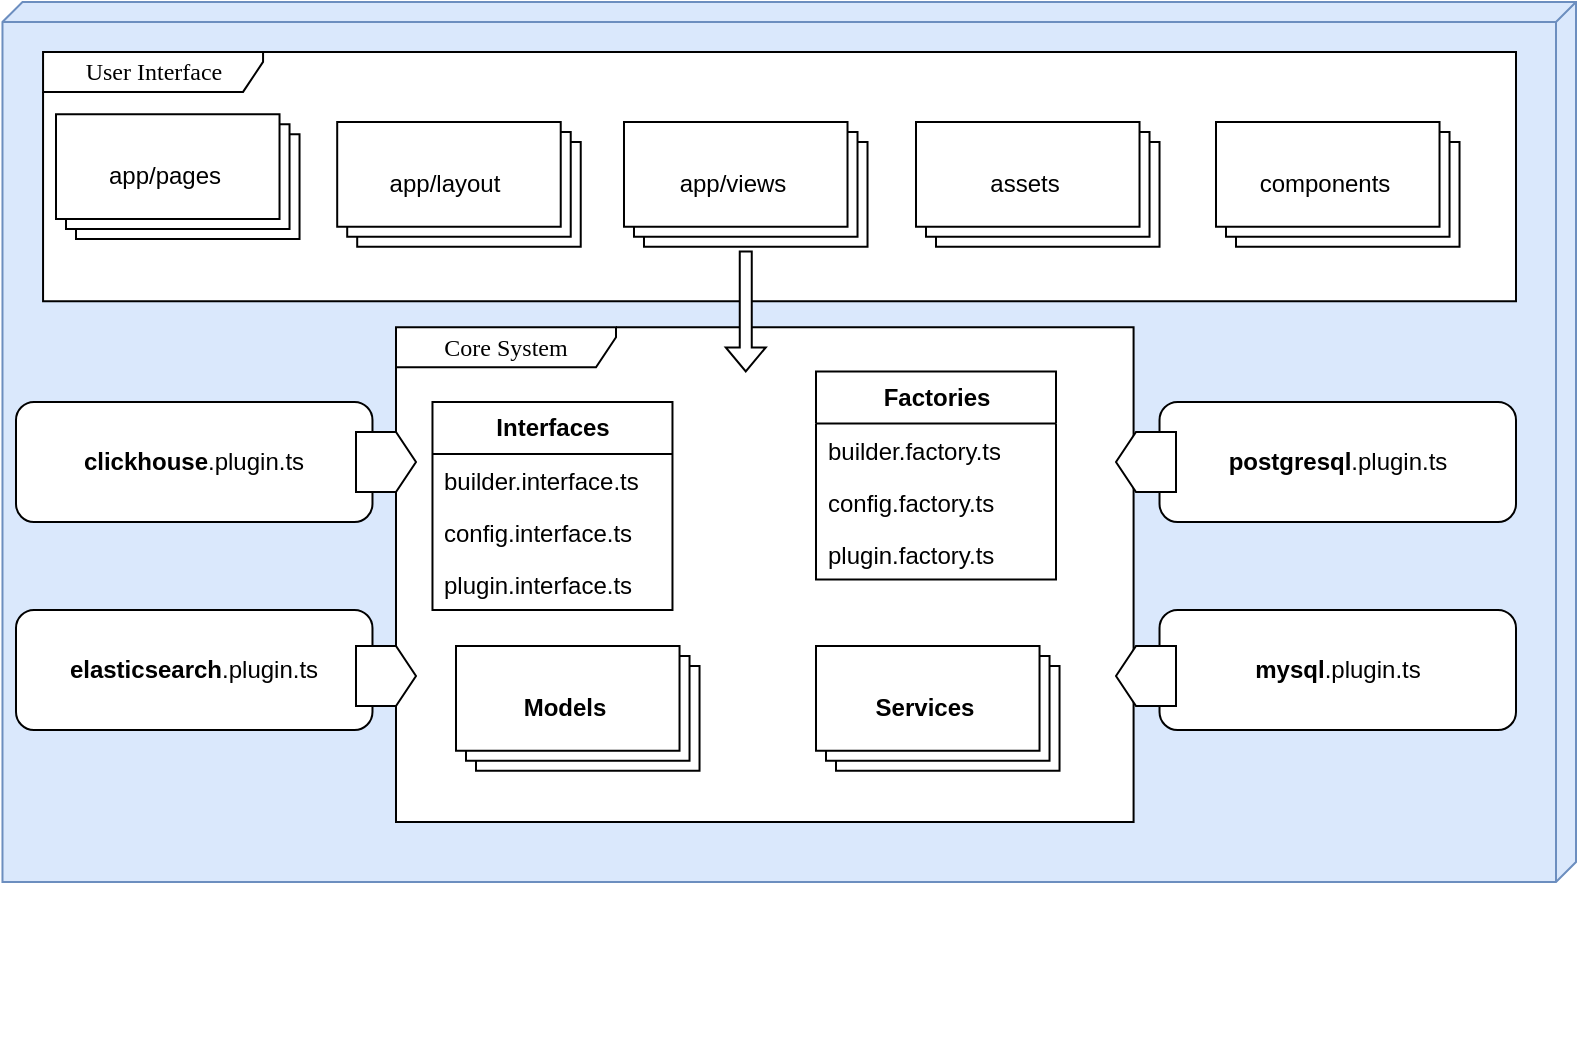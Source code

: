<mxfile version="22.1.3" type="github">
  <diagram name="Page-1" id="GUqeZ025jQXsBUHQurff">
    <mxGraphModel dx="1526" dy="778" grid="1" gridSize="10" guides="1" tooltips="1" connect="1" arrows="1" fold="1" page="1" pageScale="1" pageWidth="827" pageHeight="1169" math="0" shadow="0">
      <root>
        <mxCell id="0" />
        <mxCell id="1" parent="0" />
        <mxCell id="RaXLT5LdI0Pr3e2BuP7S-15" value="" style="group" parent="1" vertex="1" connectable="0">
          <mxGeometry x="90" y="180" width="780" height="530" as="geometry" />
        </mxCell>
        <mxCell id="RaXLT5LdI0Pr3e2BuP7S-2" value="" style="verticalAlign=top;align=left;spacingTop=8;spacingLeft=2;spacingRight=12;shape=cube;size=10;direction=south;fontStyle=4;html=1;whiteSpace=wrap;fillColor=#dae8fc;strokeColor=#6c8ebf;shadow=0;" parent="RaXLT5LdI0Pr3e2BuP7S-15" vertex="1">
          <mxGeometry x="-6.76" width="786.76" height="440" as="geometry" />
        </mxCell>
        <mxCell id="RaXLT5LdI0Pr3e2BuP7S-6" value="User Interface" style="shape=umlFrame;whiteSpace=wrap;html=1;rounded=1;shadow=0;comic=0;labelBackgroundColor=none;strokeWidth=1;fontFamily=Verdana;fontSize=12;align=center;width=110;height=20;fillColor=default;gradientColor=none;swimlaneFillColor=default;" parent="RaXLT5LdI0Pr3e2BuP7S-15" vertex="1">
          <mxGeometry x="13.53" y="24.94" width="736.47" height="124.71" as="geometry" />
        </mxCell>
        <mxCell id="RaXLT5LdI0Pr3e2BuP7S-14" value="" style="group" parent="RaXLT5LdI0Pr3e2BuP7S-15" vertex="1" connectable="0">
          <mxGeometry x="19.998" y="56.123" width="121.765" height="62.353" as="geometry" />
        </mxCell>
        <mxCell id="RaXLT5LdI0Pr3e2BuP7S-12" value="" style="verticalLabelPosition=bottom;verticalAlign=top;html=1;shape=mxgraph.basic.layered_rect;dx=10;outlineConnect=0;whiteSpace=wrap;" parent="RaXLT5LdI0Pr3e2BuP7S-14" vertex="1">
          <mxGeometry width="121.765" height="62.353" as="geometry" />
        </mxCell>
        <mxCell id="RaXLT5LdI0Pr3e2BuP7S-13" value="app/pages" style="text;html=1;strokeColor=none;fillColor=none;align=center;verticalAlign=middle;whiteSpace=wrap;rounded=0;" parent="RaXLT5LdI0Pr3e2BuP7S-14" vertex="1">
          <mxGeometry x="13.529" y="12.471" width="81.176" height="37.412" as="geometry" />
        </mxCell>
        <mxCell id="RaXLT5LdI0Pr3e2BuP7S-17" value="" style="group" parent="RaXLT5LdI0Pr3e2BuP7S-15" vertex="1" connectable="0">
          <mxGeometry x="160.602" y="60.003" width="121.765" height="62.353" as="geometry" />
        </mxCell>
        <mxCell id="RaXLT5LdI0Pr3e2BuP7S-18" value="" style="verticalLabelPosition=bottom;verticalAlign=top;html=1;shape=mxgraph.basic.layered_rect;dx=10;outlineConnect=0;whiteSpace=wrap;" parent="RaXLT5LdI0Pr3e2BuP7S-17" vertex="1">
          <mxGeometry width="121.765" height="62.353" as="geometry" />
        </mxCell>
        <mxCell id="RaXLT5LdI0Pr3e2BuP7S-19" value="app/layout" style="text;html=1;strokeColor=none;fillColor=none;align=center;verticalAlign=middle;whiteSpace=wrap;rounded=0;" parent="RaXLT5LdI0Pr3e2BuP7S-17" vertex="1">
          <mxGeometry x="13.529" y="12.471" width="81.176" height="37.412" as="geometry" />
        </mxCell>
        <mxCell id="RaXLT5LdI0Pr3e2BuP7S-20" value="" style="group" parent="RaXLT5LdI0Pr3e2BuP7S-15" vertex="1" connectable="0">
          <mxGeometry x="303.995" y="60.003" width="121.765" height="62.353" as="geometry" />
        </mxCell>
        <mxCell id="RaXLT5LdI0Pr3e2BuP7S-21" value="" style="verticalLabelPosition=bottom;verticalAlign=top;html=1;shape=mxgraph.basic.layered_rect;dx=10;outlineConnect=0;whiteSpace=wrap;" parent="RaXLT5LdI0Pr3e2BuP7S-20" vertex="1">
          <mxGeometry width="121.765" height="62.353" as="geometry" />
        </mxCell>
        <mxCell id="RaXLT5LdI0Pr3e2BuP7S-22" value="app/views" style="text;html=1;strokeColor=none;fillColor=none;align=center;verticalAlign=middle;whiteSpace=wrap;rounded=0;" parent="RaXLT5LdI0Pr3e2BuP7S-20" vertex="1">
          <mxGeometry x="13.529" y="12.471" width="81.176" height="37.412" as="geometry" />
        </mxCell>
        <mxCell id="RaXLT5LdI0Pr3e2BuP7S-23" value="" style="group" parent="RaXLT5LdI0Pr3e2BuP7S-15" vertex="1" connectable="0">
          <mxGeometry x="449.998" y="60.003" width="121.765" height="62.353" as="geometry" />
        </mxCell>
        <mxCell id="RaXLT5LdI0Pr3e2BuP7S-24" value="" style="verticalLabelPosition=bottom;verticalAlign=top;html=1;shape=mxgraph.basic.layered_rect;dx=10;outlineConnect=0;whiteSpace=wrap;" parent="RaXLT5LdI0Pr3e2BuP7S-23" vertex="1">
          <mxGeometry width="121.765" height="62.353" as="geometry" />
        </mxCell>
        <mxCell id="RaXLT5LdI0Pr3e2BuP7S-25" value="assets" style="text;html=1;strokeColor=none;fillColor=none;align=center;verticalAlign=middle;whiteSpace=wrap;rounded=0;" parent="RaXLT5LdI0Pr3e2BuP7S-23" vertex="1">
          <mxGeometry x="13.529" y="12.471" width="81.176" height="37.412" as="geometry" />
        </mxCell>
        <mxCell id="RaXLT5LdI0Pr3e2BuP7S-26" value="Core System" style="shape=umlFrame;whiteSpace=wrap;html=1;rounded=1;shadow=0;comic=0;labelBackgroundColor=none;strokeWidth=1;fontFamily=Verdana;fontSize=12;align=center;width=110;height=20;fillColor=default;gradientColor=none;swimlaneFillColor=default;" parent="RaXLT5LdI0Pr3e2BuP7S-15" vertex="1">
          <mxGeometry x="190" y="162.59" width="368.79" height="247.41" as="geometry" />
        </mxCell>
        <mxCell id="RaXLT5LdI0Pr3e2BuP7S-32" value="" style="shape=singleArrow;direction=south;whiteSpace=wrap;html=1;" parent="RaXLT5LdI0Pr3e2BuP7S-15" vertex="1">
          <mxGeometry x="354.88" y="124.71" width="20" height="60" as="geometry" />
        </mxCell>
        <mxCell id="RaXLT5LdI0Pr3e2BuP7S-34" value="" style="group" parent="RaXLT5LdI0Pr3e2BuP7S-15" vertex="1" connectable="0">
          <mxGeometry x="599.998" y="60.003" width="121.765" height="62.353" as="geometry" />
        </mxCell>
        <mxCell id="RaXLT5LdI0Pr3e2BuP7S-35" value="" style="verticalLabelPosition=bottom;verticalAlign=top;html=1;shape=mxgraph.basic.layered_rect;dx=10;outlineConnect=0;whiteSpace=wrap;" parent="RaXLT5LdI0Pr3e2BuP7S-34" vertex="1">
          <mxGeometry width="121.765" height="62.353" as="geometry" />
        </mxCell>
        <mxCell id="RaXLT5LdI0Pr3e2BuP7S-36" value="components" style="text;html=1;strokeColor=none;fillColor=none;align=center;verticalAlign=middle;whiteSpace=wrap;rounded=0;" parent="RaXLT5LdI0Pr3e2BuP7S-34" vertex="1">
          <mxGeometry x="13.529" y="12.471" width="81.176" height="37.412" as="geometry" />
        </mxCell>
        <mxCell id="RaXLT5LdI0Pr3e2BuP7S-49" value="&lt;b&gt;Interfaces&lt;/b&gt;" style="swimlane;fontStyle=0;childLayout=stackLayout;horizontal=1;startSize=26;fillColor=none;horizontalStack=0;resizeParent=1;resizeParentMax=0;resizeLast=0;collapsible=1;marginBottom=0;html=1;" parent="RaXLT5LdI0Pr3e2BuP7S-15" vertex="1">
          <mxGeometry x="208.24" y="200" width="120" height="104" as="geometry" />
        </mxCell>
        <mxCell id="RaXLT5LdI0Pr3e2BuP7S-50" value="builder.interface.ts" style="text;strokeColor=none;fillColor=none;align=left;verticalAlign=top;spacingLeft=4;spacingRight=4;overflow=hidden;rotatable=0;points=[[0,0.5],[1,0.5]];portConstraint=eastwest;whiteSpace=wrap;html=1;" parent="RaXLT5LdI0Pr3e2BuP7S-49" vertex="1">
          <mxGeometry y="26" width="120" height="26" as="geometry" />
        </mxCell>
        <mxCell id="RaXLT5LdI0Pr3e2BuP7S-51" value="config.interface.ts" style="text;strokeColor=none;fillColor=none;align=left;verticalAlign=top;spacingLeft=4;spacingRight=4;overflow=hidden;rotatable=0;points=[[0,0.5],[1,0.5]];portConstraint=eastwest;whiteSpace=wrap;html=1;" parent="RaXLT5LdI0Pr3e2BuP7S-49" vertex="1">
          <mxGeometry y="52" width="120" height="26" as="geometry" />
        </mxCell>
        <mxCell id="RaXLT5LdI0Pr3e2BuP7S-52" value="plugin.interface.ts" style="text;strokeColor=none;fillColor=none;align=left;verticalAlign=top;spacingLeft=4;spacingRight=4;overflow=hidden;rotatable=0;points=[[0,0.5],[1,0.5]];portConstraint=eastwest;whiteSpace=wrap;html=1;" parent="RaXLT5LdI0Pr3e2BuP7S-49" vertex="1">
          <mxGeometry y="78" width="120" height="26" as="geometry" />
        </mxCell>
        <mxCell id="RaXLT5LdI0Pr3e2BuP7S-53" value="&lt;b&gt;Factories&lt;/b&gt;" style="swimlane;fontStyle=0;childLayout=stackLayout;horizontal=1;startSize=26;fillColor=none;horizontalStack=0;resizeParent=1;resizeParentMax=0;resizeLast=0;collapsible=1;marginBottom=0;html=1;" parent="RaXLT5LdI0Pr3e2BuP7S-15" vertex="1">
          <mxGeometry x="400" y="184.71" width="120" height="104" as="geometry" />
        </mxCell>
        <mxCell id="RaXLT5LdI0Pr3e2BuP7S-54" value="builder.factory.ts" style="text;strokeColor=none;fillColor=none;align=left;verticalAlign=top;spacingLeft=4;spacingRight=4;overflow=hidden;rotatable=0;points=[[0,0.5],[1,0.5]];portConstraint=eastwest;whiteSpace=wrap;html=1;" parent="RaXLT5LdI0Pr3e2BuP7S-53" vertex="1">
          <mxGeometry y="26" width="120" height="26" as="geometry" />
        </mxCell>
        <mxCell id="RaXLT5LdI0Pr3e2BuP7S-55" value="config.factory.ts" style="text;strokeColor=none;fillColor=none;align=left;verticalAlign=top;spacingLeft=4;spacingRight=4;overflow=hidden;rotatable=0;points=[[0,0.5],[1,0.5]];portConstraint=eastwest;whiteSpace=wrap;html=1;" parent="RaXLT5LdI0Pr3e2BuP7S-53" vertex="1">
          <mxGeometry y="52" width="120" height="26" as="geometry" />
        </mxCell>
        <mxCell id="RaXLT5LdI0Pr3e2BuP7S-56" value="plugin.factory.ts" style="text;strokeColor=none;fillColor=none;align=left;verticalAlign=top;spacingLeft=4;spacingRight=4;overflow=hidden;rotatable=0;points=[[0,0.5],[1,0.5]];portConstraint=eastwest;whiteSpace=wrap;html=1;" parent="RaXLT5LdI0Pr3e2BuP7S-53" vertex="1">
          <mxGeometry y="78" width="120" height="26" as="geometry" />
        </mxCell>
        <mxCell id="RaXLT5LdI0Pr3e2BuP7S-76" value="" style="group" parent="RaXLT5LdI0Pr3e2BuP7S-15" vertex="1" connectable="0">
          <mxGeometry x="219.998" y="322.003" width="121.765" height="62.353" as="geometry" />
        </mxCell>
        <mxCell id="RaXLT5LdI0Pr3e2BuP7S-77" value="" style="verticalLabelPosition=bottom;verticalAlign=top;html=1;shape=mxgraph.basic.layered_rect;dx=10;outlineConnect=0;whiteSpace=wrap;" parent="RaXLT5LdI0Pr3e2BuP7S-76" vertex="1">
          <mxGeometry width="121.765" height="62.353" as="geometry" />
        </mxCell>
        <mxCell id="RaXLT5LdI0Pr3e2BuP7S-78" value="&lt;b&gt;Models&lt;/b&gt;" style="text;html=1;strokeColor=none;fillColor=none;align=center;verticalAlign=middle;whiteSpace=wrap;rounded=0;" parent="RaXLT5LdI0Pr3e2BuP7S-76" vertex="1">
          <mxGeometry x="13.529" y="12.471" width="81.176" height="37.412" as="geometry" />
        </mxCell>
        <mxCell id="RaXLT5LdI0Pr3e2BuP7S-84" value="&lt;b&gt;postgresql&lt;/b&gt;.plugin.ts" style="rounded=1;whiteSpace=wrap;html=1;" parent="RaXLT5LdI0Pr3e2BuP7S-15" vertex="1">
          <mxGeometry x="571.76" y="200" width="178.24" height="60" as="geometry" />
        </mxCell>
        <mxCell id="RaXLT5LdI0Pr3e2BuP7S-85" value="&lt;b&gt;mysql&lt;/b&gt;.plugin.ts" style="rounded=1;whiteSpace=wrap;html=1;" parent="RaXLT5LdI0Pr3e2BuP7S-15" vertex="1">
          <mxGeometry x="571.76" y="304" width="178.24" height="60" as="geometry" />
        </mxCell>
        <mxCell id="RaXLT5LdI0Pr3e2BuP7S-119" value="&lt;b&gt;clickhouse&lt;/b&gt;.plugin.ts" style="rounded=1;whiteSpace=wrap;html=1;" parent="RaXLT5LdI0Pr3e2BuP7S-15" vertex="1">
          <mxGeometry y="200.0" width="178.24" height="60" as="geometry" />
        </mxCell>
        <mxCell id="RaXLT5LdI0Pr3e2BuP7S-120" value="&lt;b&gt;elasticsearch&lt;/b&gt;.plugin.ts" style="rounded=1;whiteSpace=wrap;html=1;" parent="RaXLT5LdI0Pr3e2BuP7S-15" vertex="1">
          <mxGeometry y="304" width="178.24" height="60" as="geometry" />
        </mxCell>
        <mxCell id="RaXLT5LdI0Pr3e2BuP7S-121" value="" style="html=1;shadow=0;dashed=0;align=center;verticalAlign=middle;shape=mxgraph.arrows2.arrow;dy=0;dx=10;notch=0;" parent="RaXLT5LdI0Pr3e2BuP7S-15" vertex="1">
          <mxGeometry x="170" y="215" width="30" height="30" as="geometry" />
        </mxCell>
        <mxCell id="RaXLT5LdI0Pr3e2BuP7S-122" value="" style="html=1;shadow=0;dashed=0;align=center;verticalAlign=middle;shape=mxgraph.arrows2.arrow;dy=0;dx=10;notch=0;" parent="RaXLT5LdI0Pr3e2BuP7S-15" vertex="1">
          <mxGeometry x="170" y="322" width="30" height="30" as="geometry" />
        </mxCell>
        <mxCell id="RaXLT5LdI0Pr3e2BuP7S-162" value="" style="html=1;shadow=0;dashed=0;align=center;verticalAlign=middle;shape=mxgraph.arrows2.arrow;dy=0;dx=10;notch=0;rotation=-180;" parent="RaXLT5LdI0Pr3e2BuP7S-15" vertex="1">
          <mxGeometry x="550" y="215" width="30" height="30" as="geometry" />
        </mxCell>
        <mxCell id="RaXLT5LdI0Pr3e2BuP7S-163" value="" style="html=1;shadow=0;dashed=0;align=center;verticalAlign=middle;shape=mxgraph.arrows2.arrow;dy=0;dx=10;notch=0;rotation=-180;" parent="RaXLT5LdI0Pr3e2BuP7S-15" vertex="1">
          <mxGeometry x="550" y="322" width="30" height="30" as="geometry" />
        </mxCell>
        <mxCell id="RaXLT5LdI0Pr3e2BuP7S-165" value="" style="group" parent="RaXLT5LdI0Pr3e2BuP7S-15" vertex="1" connectable="0">
          <mxGeometry x="399.998" y="322.003" width="121.765" height="62.353" as="geometry" />
        </mxCell>
        <mxCell id="RaXLT5LdI0Pr3e2BuP7S-166" value="" style="verticalLabelPosition=bottom;verticalAlign=top;html=1;shape=mxgraph.basic.layered_rect;dx=10;outlineConnect=0;whiteSpace=wrap;" parent="RaXLT5LdI0Pr3e2BuP7S-165" vertex="1">
          <mxGeometry width="121.765" height="62.353" as="geometry" />
        </mxCell>
        <mxCell id="RaXLT5LdI0Pr3e2BuP7S-167" value="&lt;b style=&quot;border-color: var(--border-color);&quot;&gt;Services&lt;/b&gt;" style="text;html=1;strokeColor=none;fillColor=none;align=center;verticalAlign=middle;whiteSpace=wrap;rounded=0;" parent="RaXLT5LdI0Pr3e2BuP7S-165" vertex="1">
          <mxGeometry x="13.529" y="12.471" width="81.176" height="37.412" as="geometry" />
        </mxCell>
      </root>
    </mxGraphModel>
  </diagram>
</mxfile>

